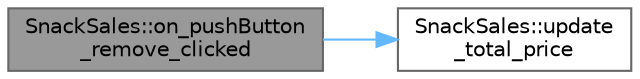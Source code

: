 digraph "SnackSales::on_pushButton_remove_clicked"
{
 // LATEX_PDF_SIZE
  bgcolor="transparent";
  edge [fontname=Helvetica,fontsize=10,labelfontname=Helvetica,labelfontsize=10];
  node [fontname=Helvetica,fontsize=10,shape=box,height=0.2,width=0.4];
  rankdir="LR";
  Node1 [id="Node000001",label="SnackSales::on_pushButton\l_remove_clicked",height=0.2,width=0.4,color="gray40", fillcolor="grey60", style="filled", fontcolor="black",tooltip="This function removes selected item from the list widget."];
  Node1 -> Node2 [id="edge1_Node000001_Node000002",color="steelblue1",style="solid",tooltip=" "];
  Node2 [id="Node000002",label="SnackSales::update\l_total_price",height=0.2,width=0.4,color="grey40", fillcolor="white", style="filled",URL="$class_snack_sales.html#aaf232016a261028f5da000842b26ade6",tooltip="This function updates the total price."];
}
